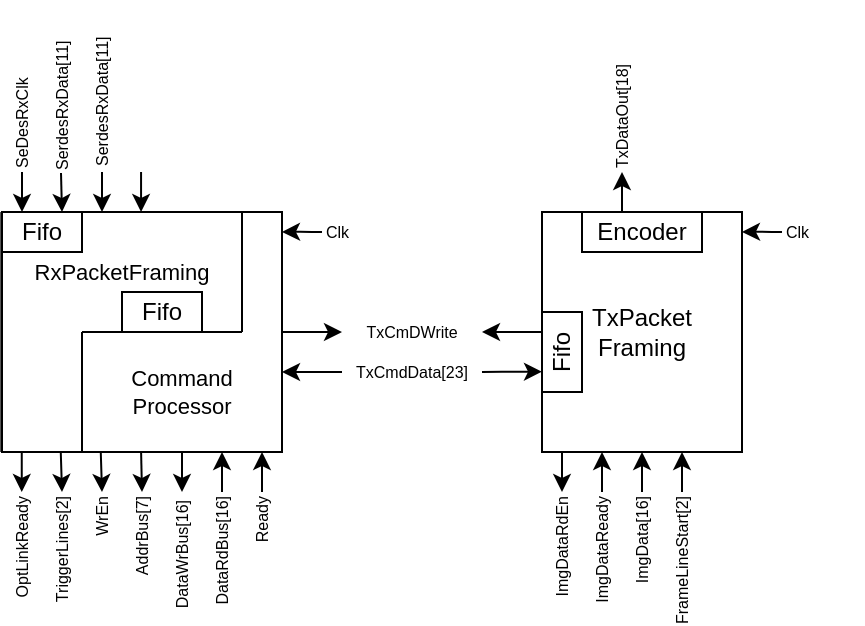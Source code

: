 <mxfile version="13.4.5" type="device"><diagram id="cUTDviyn-piRjE7umXug" name="Page-1"><mxGraphModel dx="793" dy="461" grid="1" gridSize="10" guides="1" tooltips="1" connect="1" arrows="1" fold="1" page="1" pageScale="1" pageWidth="850" pageHeight="1100" math="0" shadow="0"><root><mxCell id="0"/><mxCell id="1" parent="0"/><mxCell id="aqdD7BGOsF6v6uGbRLti-31" value="TxPacket&lt;br&gt;Framing" style="rounded=0;whiteSpace=wrap;html=1;fontSize=12;align=center;" vertex="1" parent="1"><mxGeometry x="350" y="200" width="100" height="120" as="geometry"/></mxCell><mxCell id="TFJ3Rzbhxvelrs5ScKuE-1" value="" style="rounded=0;whiteSpace=wrap;html=1;fontSize=11;" parent="1" vertex="1"><mxGeometry x="80" y="200" width="140" height="120" as="geometry"/></mxCell><mxCell id="TFJ3Rzbhxvelrs5ScKuE-2" value="Fifo" style="text;html=1;fillColor=none;align=center;verticalAlign=middle;whiteSpace=wrap;rounded=0;strokeColor=#000000;" parent="1" vertex="1"><mxGeometry x="80" y="200" width="40" height="20" as="geometry"/></mxCell><mxCell id="TFJ3Rzbhxvelrs5ScKuE-7" style="edgeStyle=orthogonalEdgeStyle;rounded=0;orthogonalLoop=1;jettySize=auto;html=1;exitX=0;exitY=0.5;exitDx=0;exitDy=0;entryX=0.25;entryY=0;entryDx=0;entryDy=0;fontSize=8;" parent="1" source="TFJ3Rzbhxvelrs5ScKuE-3" target="TFJ3Rzbhxvelrs5ScKuE-2" edge="1"><mxGeometry relative="1" as="geometry"/></mxCell><mxCell id="TFJ3Rzbhxvelrs5ScKuE-3" value="SeDesRxClk" style="text;html=1;strokeColor=none;fillColor=none;align=left;verticalAlign=middle;whiteSpace=wrap;rounded=0;fontSize=8;rotation=-90;" parent="1" vertex="1"><mxGeometry x="65" y="145" width="50" height="20" as="geometry"/></mxCell><mxCell id="TFJ3Rzbhxvelrs5ScKuE-8" style="edgeStyle=orthogonalEdgeStyle;rounded=0;orthogonalLoop=1;jettySize=auto;html=1;exitX=0;exitY=0.5;exitDx=0;exitDy=0;entryX=0.75;entryY=0;entryDx=0;entryDy=0;fontSize=8;" parent="1" source="TFJ3Rzbhxvelrs5ScKuE-5" target="TFJ3Rzbhxvelrs5ScKuE-2" edge="1"><mxGeometry relative="1" as="geometry"/></mxCell><mxCell id="TFJ3Rzbhxvelrs5ScKuE-5" value="SerdesRxData[11]" style="text;html=1;strokeColor=none;fillColor=none;align=left;verticalAlign=middle;whiteSpace=wrap;rounded=0;fontSize=8;rotation=-90;" parent="1" vertex="1"><mxGeometry x="67" y="128" width="85" height="20" as="geometry"/></mxCell><mxCell id="TFJ3Rzbhxvelrs5ScKuE-19" value="" style="group;fontSize=11;" parent="1" vertex="1" connectable="0"><mxGeometry x="79.67" y="200" width="140" height="120" as="geometry"/></mxCell><mxCell id="TFJ3Rzbhxvelrs5ScKuE-18" value="" style="group" parent="TFJ3Rzbhxvelrs5ScKuE-19" vertex="1" connectable="0"><mxGeometry width="140" height="120" as="geometry"/></mxCell><mxCell id="TFJ3Rzbhxvelrs5ScKuE-12" value="" style="endArrow=none;html=1;fontSize=8;" parent="TFJ3Rzbhxvelrs5ScKuE-18" edge="1"><mxGeometry width="50" height="50" relative="1" as="geometry"><mxPoint y="120" as="sourcePoint"/><mxPoint as="targetPoint"/></mxGeometry></mxCell><mxCell id="TFJ3Rzbhxvelrs5ScKuE-13" value="" style="endArrow=none;html=1;fontSize=8;" parent="TFJ3Rzbhxvelrs5ScKuE-18" edge="1"><mxGeometry width="50" height="50" relative="1" as="geometry"><mxPoint x="0.33" as="sourcePoint"/><mxPoint x="120.33" as="targetPoint"/></mxGeometry></mxCell><mxCell id="TFJ3Rzbhxvelrs5ScKuE-14" value="" style="endArrow=none;html=1;fontSize=8;" parent="TFJ3Rzbhxvelrs5ScKuE-18" edge="1"><mxGeometry width="50" height="50" relative="1" as="geometry"><mxPoint x="120.33" y="60" as="sourcePoint"/><mxPoint x="120.33" as="targetPoint"/></mxGeometry></mxCell><mxCell id="TFJ3Rzbhxvelrs5ScKuE-15" value="" style="endArrow=none;html=1;fontSize=8;" parent="TFJ3Rzbhxvelrs5ScKuE-18" edge="1"><mxGeometry width="50" height="50" relative="1" as="geometry"><mxPoint x="40.33" y="60" as="sourcePoint"/><mxPoint x="120.33" y="60" as="targetPoint"/></mxGeometry></mxCell><mxCell id="TFJ3Rzbhxvelrs5ScKuE-16" value="" style="endArrow=none;html=1;fontSize=8;" parent="TFJ3Rzbhxvelrs5ScKuE-18" edge="1"><mxGeometry width="50" height="50" relative="1" as="geometry"><mxPoint x="40.33" y="60" as="sourcePoint"/><mxPoint x="40.33" y="120" as="targetPoint"/></mxGeometry></mxCell><mxCell id="TFJ3Rzbhxvelrs5ScKuE-17" value="" style="endArrow=none;html=1;fontSize=8;" parent="TFJ3Rzbhxvelrs5ScKuE-18" edge="1"><mxGeometry width="50" height="50" relative="1" as="geometry"><mxPoint x="0.33" y="120" as="sourcePoint"/><mxPoint x="40.33" y="120" as="targetPoint"/></mxGeometry></mxCell><mxCell id="TFJ3Rzbhxvelrs5ScKuE-21" value="&lt;font style=&quot;font-size: 11px&quot;&gt;Command&lt;br&gt;Processor&lt;/font&gt;" style="text;html=1;strokeColor=none;fillColor=none;align=center;verticalAlign=middle;whiteSpace=wrap;rounded=0;fontSize=8;" parent="TFJ3Rzbhxvelrs5ScKuE-18" vertex="1"><mxGeometry x="40" y="60" width="100" height="60" as="geometry"/></mxCell><mxCell id="TFJ3Rzbhxvelrs5ScKuE-20" value="Fifo" style="text;html=1;fillColor=none;align=center;verticalAlign=middle;whiteSpace=wrap;rounded=0;strokeColor=#000000;" parent="1" vertex="1"><mxGeometry x="140" y="240" width="40" height="20" as="geometry"/></mxCell><mxCell id="TFJ3Rzbhxvelrs5ScKuE-22" value="&lt;font style=&quot;font-size: 11px&quot;&gt;RxPacketFraming&lt;/font&gt;" style="text;html=1;strokeColor=none;fillColor=none;align=center;verticalAlign=middle;whiteSpace=wrap;rounded=0;fontSize=8;" parent="1" vertex="1"><mxGeometry x="80" y="220" width="120" height="20" as="geometry"/></mxCell><mxCell id="TFJ3Rzbhxvelrs5ScKuE-24" value="" style="endArrow=classic;html=1;fontSize=11;" parent="1" edge="1"><mxGeometry width="50" height="50" relative="1" as="geometry"><mxPoint x="130" y="180" as="sourcePoint"/><mxPoint x="130" y="200" as="targetPoint"/></mxGeometry></mxCell><mxCell id="TFJ3Rzbhxvelrs5ScKuE-25" value="" style="endArrow=classic;html=1;fontSize=11;" parent="1" edge="1"><mxGeometry width="50" height="50" relative="1" as="geometry"><mxPoint x="149.53" y="180" as="sourcePoint"/><mxPoint x="149.53" y="200" as="targetPoint"/></mxGeometry></mxCell><mxCell id="TFJ3Rzbhxvelrs5ScKuE-26" value="SerdesRxData[11]" style="text;html=1;strokeColor=none;fillColor=none;align=left;verticalAlign=middle;whiteSpace=wrap;rounded=0;fontSize=8;rotation=-90;" parent="1" vertex="1"><mxGeometry x="87" y="127" width="85" height="20" as="geometry"/></mxCell><mxCell id="TFJ3Rzbhxvelrs5ScKuE-27" value="TxDataOut[18]" style="text;html=1;strokeColor=none;fillColor=none;align=left;verticalAlign=middle;whiteSpace=wrap;rounded=0;fontSize=8;rotation=-90;" parent="1" vertex="1"><mxGeometry x="347" y="128" width="85" height="20" as="geometry"/></mxCell><mxCell id="TFJ3Rzbhxvelrs5ScKuE-30" value="" style="endArrow=classic;html=1;fontSize=11;" parent="1" edge="1"><mxGeometry width="50" height="50" relative="1" as="geometry"><mxPoint x="240" y="210" as="sourcePoint"/><mxPoint x="220" y="210" as="targetPoint"/><Array as="points"><mxPoint x="229.67" y="209.88"/></Array></mxGeometry></mxCell><mxCell id="TFJ3Rzbhxvelrs5ScKuE-31" value="" style="endArrow=classic;html=1;fontSize=11;" parent="1" edge="1"><mxGeometry width="50" height="50" relative="1" as="geometry"><mxPoint x="250" y="280" as="sourcePoint"/><mxPoint x="220" y="280" as="targetPoint"/><Array as="points"><mxPoint x="229.67" y="280"/></Array></mxGeometry></mxCell><mxCell id="TFJ3Rzbhxvelrs5ScKuE-32" value="" style="endArrow=classic;html=1;fontSize=11;" parent="1" edge="1"><mxGeometry width="50" height="50" relative="1" as="geometry"><mxPoint x="220" y="260" as="sourcePoint"/><mxPoint x="250" y="260" as="targetPoint"/><Array as="points"><mxPoint x="229.67" y="260"/></Array></mxGeometry></mxCell><mxCell id="TFJ3Rzbhxvelrs5ScKuE-33" value="" style="endArrow=classic;html=1;fontSize=11;" parent="1" edge="1"><mxGeometry width="50" height="50" relative="1" as="geometry"><mxPoint x="89.88" y="320" as="sourcePoint"/><mxPoint x="89.88" y="340" as="targetPoint"/></mxGeometry></mxCell><mxCell id="TFJ3Rzbhxvelrs5ScKuE-34" value="" style="endArrow=classic;html=1;fontSize=11;" parent="1" edge="1"><mxGeometry width="50" height="50" relative="1" as="geometry"><mxPoint x="109.38" y="320" as="sourcePoint"/><mxPoint x="110" y="340" as="targetPoint"/></mxGeometry></mxCell><mxCell id="TFJ3Rzbhxvelrs5ScKuE-35" value="" style="endArrow=classic;html=1;fontSize=11;" parent="1" edge="1"><mxGeometry width="50" height="50" relative="1" as="geometry"><mxPoint x="129.38" y="320" as="sourcePoint"/><mxPoint x="130" y="340" as="targetPoint"/></mxGeometry></mxCell><mxCell id="TFJ3Rzbhxvelrs5ScKuE-36" value="" style="endArrow=classic;html=1;fontSize=11;" parent="1" edge="1"><mxGeometry width="50" height="50" relative="1" as="geometry"><mxPoint x="149.55" y="320" as="sourcePoint"/><mxPoint x="150" y="340" as="targetPoint"/></mxGeometry></mxCell><mxCell id="TFJ3Rzbhxvelrs5ScKuE-37" value="" style="endArrow=classic;html=1;fontSize=11;" parent="1" edge="1"><mxGeometry width="50" height="50" relative="1" as="geometry"><mxPoint x="170" y="320" as="sourcePoint"/><mxPoint x="170" y="340" as="targetPoint"/></mxGeometry></mxCell><mxCell id="TFJ3Rzbhxvelrs5ScKuE-38" value="" style="endArrow=classic;html=1;fontSize=11;" parent="1" edge="1"><mxGeometry width="50" height="50" relative="1" as="geometry"><mxPoint x="190" y="340" as="sourcePoint"/><mxPoint x="190" y="320" as="targetPoint"/></mxGeometry></mxCell><mxCell id="TFJ3Rzbhxvelrs5ScKuE-39" value="" style="endArrow=classic;html=1;fontSize=11;" parent="1" edge="1"><mxGeometry width="50" height="50" relative="1" as="geometry"><mxPoint x="210" y="340" as="sourcePoint"/><mxPoint x="210" y="320" as="targetPoint"/></mxGeometry></mxCell><mxCell id="aqdD7BGOsF6v6uGbRLti-1" value="OptLinkReady" style="text;html=1;strokeColor=none;fillColor=none;align=right;verticalAlign=middle;whiteSpace=wrap;rounded=0;fontSize=8;rotation=-90;" vertex="1" parent="1"><mxGeometry x="65" y="355" width="50" height="20" as="geometry"/></mxCell><mxCell id="aqdD7BGOsF6v6uGbRLti-2" value="TriggerLines[2]" style="text;html=1;strokeColor=none;fillColor=none;align=right;verticalAlign=middle;whiteSpace=wrap;rounded=0;fontSize=8;rotation=-90;" vertex="1" parent="1"><mxGeometry x="85" y="355" width="50" height="20" as="geometry"/></mxCell><mxCell id="aqdD7BGOsF6v6uGbRLti-3" value="WrEn" style="text;html=1;strokeColor=none;fillColor=none;align=right;verticalAlign=middle;whiteSpace=wrap;rounded=0;fontSize=8;rotation=-90;" vertex="1" parent="1"><mxGeometry x="105" y="355" width="50" height="20" as="geometry"/></mxCell><mxCell id="aqdD7BGOsF6v6uGbRLti-4" value="AddrBus[7]" style="text;html=1;strokeColor=none;fillColor=none;align=right;verticalAlign=middle;whiteSpace=wrap;rounded=0;fontSize=8;rotation=-90;" vertex="1" parent="1"><mxGeometry x="125" y="355" width="50" height="20" as="geometry"/></mxCell><mxCell id="aqdD7BGOsF6v6uGbRLti-5" value="DataWrBus[16]" style="text;html=1;strokeColor=none;fillColor=none;align=right;verticalAlign=middle;whiteSpace=wrap;rounded=0;fontSize=8;rotation=-90;" vertex="1" parent="1"><mxGeometry x="144.5" y="357.5" width="50" height="20" as="geometry"/></mxCell><mxCell id="aqdD7BGOsF6v6uGbRLti-6" value="DataRdBus[16]" style="text;html=1;strokeColor=none;fillColor=none;align=right;verticalAlign=middle;whiteSpace=wrap;rounded=0;fontSize=8;rotation=-90;" vertex="1" parent="1"><mxGeometry x="165" y="355" width="50" height="20" as="geometry"/></mxCell><mxCell id="aqdD7BGOsF6v6uGbRLti-7" value="Ready" style="text;html=1;strokeColor=none;fillColor=none;align=right;verticalAlign=middle;whiteSpace=wrap;rounded=0;fontSize=8;rotation=-90;" vertex="1" parent="1"><mxGeometry x="185" y="355" width="50" height="20" as="geometry"/></mxCell><mxCell id="aqdD7BGOsF6v6uGbRLti-9" value="TxCmdData[23]" style="text;html=1;strokeColor=none;fillColor=none;align=center;verticalAlign=middle;whiteSpace=wrap;rounded=0;fontSize=8;" vertex="1" parent="1"><mxGeometry x="250" y="270" width="70" height="20" as="geometry"/></mxCell><mxCell id="aqdD7BGOsF6v6uGbRLti-10" value="TxCmDWrite" style="text;html=1;strokeColor=none;fillColor=none;align=center;verticalAlign=middle;whiteSpace=wrap;rounded=0;fontSize=8;" vertex="1" parent="1"><mxGeometry x="250" y="250" width="70" height="20" as="geometry"/></mxCell><mxCell id="aqdD7BGOsF6v6uGbRLti-11" value="Clk" style="text;html=1;strokeColor=none;fillColor=none;align=left;verticalAlign=middle;whiteSpace=wrap;rounded=0;fontSize=8;" vertex="1" parent="1"><mxGeometry x="240" y="200" width="40" height="20" as="geometry"/></mxCell><mxCell id="aqdD7BGOsF6v6uGbRLti-14" value="Encoder" style="rounded=0;whiteSpace=wrap;html=1;fontSize=12;align=center;" vertex="1" parent="1"><mxGeometry x="370" y="200" width="60" height="20" as="geometry"/></mxCell><mxCell id="aqdD7BGOsF6v6uGbRLti-15" value="Fifo" style="rounded=0;whiteSpace=wrap;html=1;fontSize=12;align=center;verticalAlign=middle;horizontal=0;" vertex="1" parent="1"><mxGeometry x="350" y="250" width="20" height="40" as="geometry"/></mxCell><mxCell id="aqdD7BGOsF6v6uGbRLti-16" value="" style="endArrow=classic;html=1;fontSize=11;" edge="1" parent="1"><mxGeometry width="50" height="50" relative="1" as="geometry"><mxPoint x="349.67" y="260" as="sourcePoint"/><mxPoint x="320" y="260" as="targetPoint"/><Array as="points"><mxPoint x="339.67" y="260"/></Array></mxGeometry></mxCell><mxCell id="aqdD7BGOsF6v6uGbRLti-18" value="" style="endArrow=classic;html=1;fontSize=11;" edge="1" parent="1"><mxGeometry width="50" height="50" relative="1" as="geometry"><mxPoint x="320" y="280" as="sourcePoint"/><mxPoint x="350.0" y="279.86" as="targetPoint"/><Array as="points"><mxPoint x="340" y="279.86"/></Array></mxGeometry></mxCell><mxCell id="aqdD7BGOsF6v6uGbRLti-19" value="" style="endArrow=classic;html=1;fontSize=11;" edge="1" parent="1"><mxGeometry width="50" height="50" relative="1" as="geometry"><mxPoint x="390" y="200" as="sourcePoint"/><mxPoint x="390" y="180" as="targetPoint"/></mxGeometry></mxCell><mxCell id="aqdD7BGOsF6v6uGbRLti-20" value="" style="endArrow=classic;html=1;fontSize=11;" edge="1" parent="1"><mxGeometry width="50" height="50" relative="1" as="geometry"><mxPoint x="470" y="210" as="sourcePoint"/><mxPoint x="450" y="210" as="targetPoint"/><Array as="points"><mxPoint x="459.67" y="209.88"/></Array></mxGeometry></mxCell><mxCell id="aqdD7BGOsF6v6uGbRLti-21" value="Clk" style="text;html=1;strokeColor=none;fillColor=none;align=left;verticalAlign=middle;whiteSpace=wrap;rounded=0;fontSize=8;" vertex="1" parent="1"><mxGeometry x="470" y="200" width="40" height="20" as="geometry"/></mxCell><mxCell id="aqdD7BGOsF6v6uGbRLti-22" value="" style="endArrow=classic;html=1;fontSize=11;" edge="1" parent="1"><mxGeometry width="50" height="50" relative="1" as="geometry"><mxPoint x="360" y="320" as="sourcePoint"/><mxPoint x="360" y="340" as="targetPoint"/></mxGeometry></mxCell><mxCell id="aqdD7BGOsF6v6uGbRLti-23" value="" style="endArrow=classic;html=1;fontSize=11;" edge="1" parent="1"><mxGeometry width="50" height="50" relative="1" as="geometry"><mxPoint x="380" y="340" as="sourcePoint"/><mxPoint x="380" y="320" as="targetPoint"/></mxGeometry></mxCell><mxCell id="aqdD7BGOsF6v6uGbRLti-24" value="" style="endArrow=classic;html=1;fontSize=11;" edge="1" parent="1"><mxGeometry width="50" height="50" relative="1" as="geometry"><mxPoint x="420" y="340" as="sourcePoint"/><mxPoint x="420" y="320" as="targetPoint"/></mxGeometry></mxCell><mxCell id="aqdD7BGOsF6v6uGbRLti-25" value="ImgDataRdEn" style="text;html=1;strokeColor=none;fillColor=none;align=right;verticalAlign=middle;whiteSpace=wrap;rounded=0;fontSize=8;rotation=-90;" vertex="1" parent="1"><mxGeometry x="335" y="355" width="50" height="20" as="geometry"/></mxCell><mxCell id="aqdD7BGOsF6v6uGbRLti-26" value="ImgDataReady" style="text;html=1;strokeColor=none;fillColor=none;align=right;verticalAlign=middle;whiteSpace=wrap;rounded=0;fontSize=8;rotation=-90;" vertex="1" parent="1"><mxGeometry x="355" y="355" width="50" height="20" as="geometry"/></mxCell><mxCell id="aqdD7BGOsF6v6uGbRLti-27" value="FrameLineStart[2]" style="text;html=1;strokeColor=none;fillColor=none;align=right;verticalAlign=middle;whiteSpace=wrap;rounded=0;fontSize=8;rotation=-90;" vertex="1" parent="1"><mxGeometry x="395" y="355" width="50" height="20" as="geometry"/></mxCell><mxCell id="aqdD7BGOsF6v6uGbRLti-29" value="" style="endArrow=classic;html=1;fontSize=11;" edge="1" parent="1"><mxGeometry width="50" height="50" relative="1" as="geometry"><mxPoint x="400" y="340" as="sourcePoint"/><mxPoint x="400" y="320" as="targetPoint"/></mxGeometry></mxCell><mxCell id="aqdD7BGOsF6v6uGbRLti-30" value="ImgData[16]" style="text;html=1;strokeColor=none;fillColor=none;align=right;verticalAlign=middle;whiteSpace=wrap;rounded=0;fontSize=8;rotation=-90;" vertex="1" parent="1"><mxGeometry x="375" y="355" width="50" height="20" as="geometry"/></mxCell></root></mxGraphModel></diagram></mxfile>
